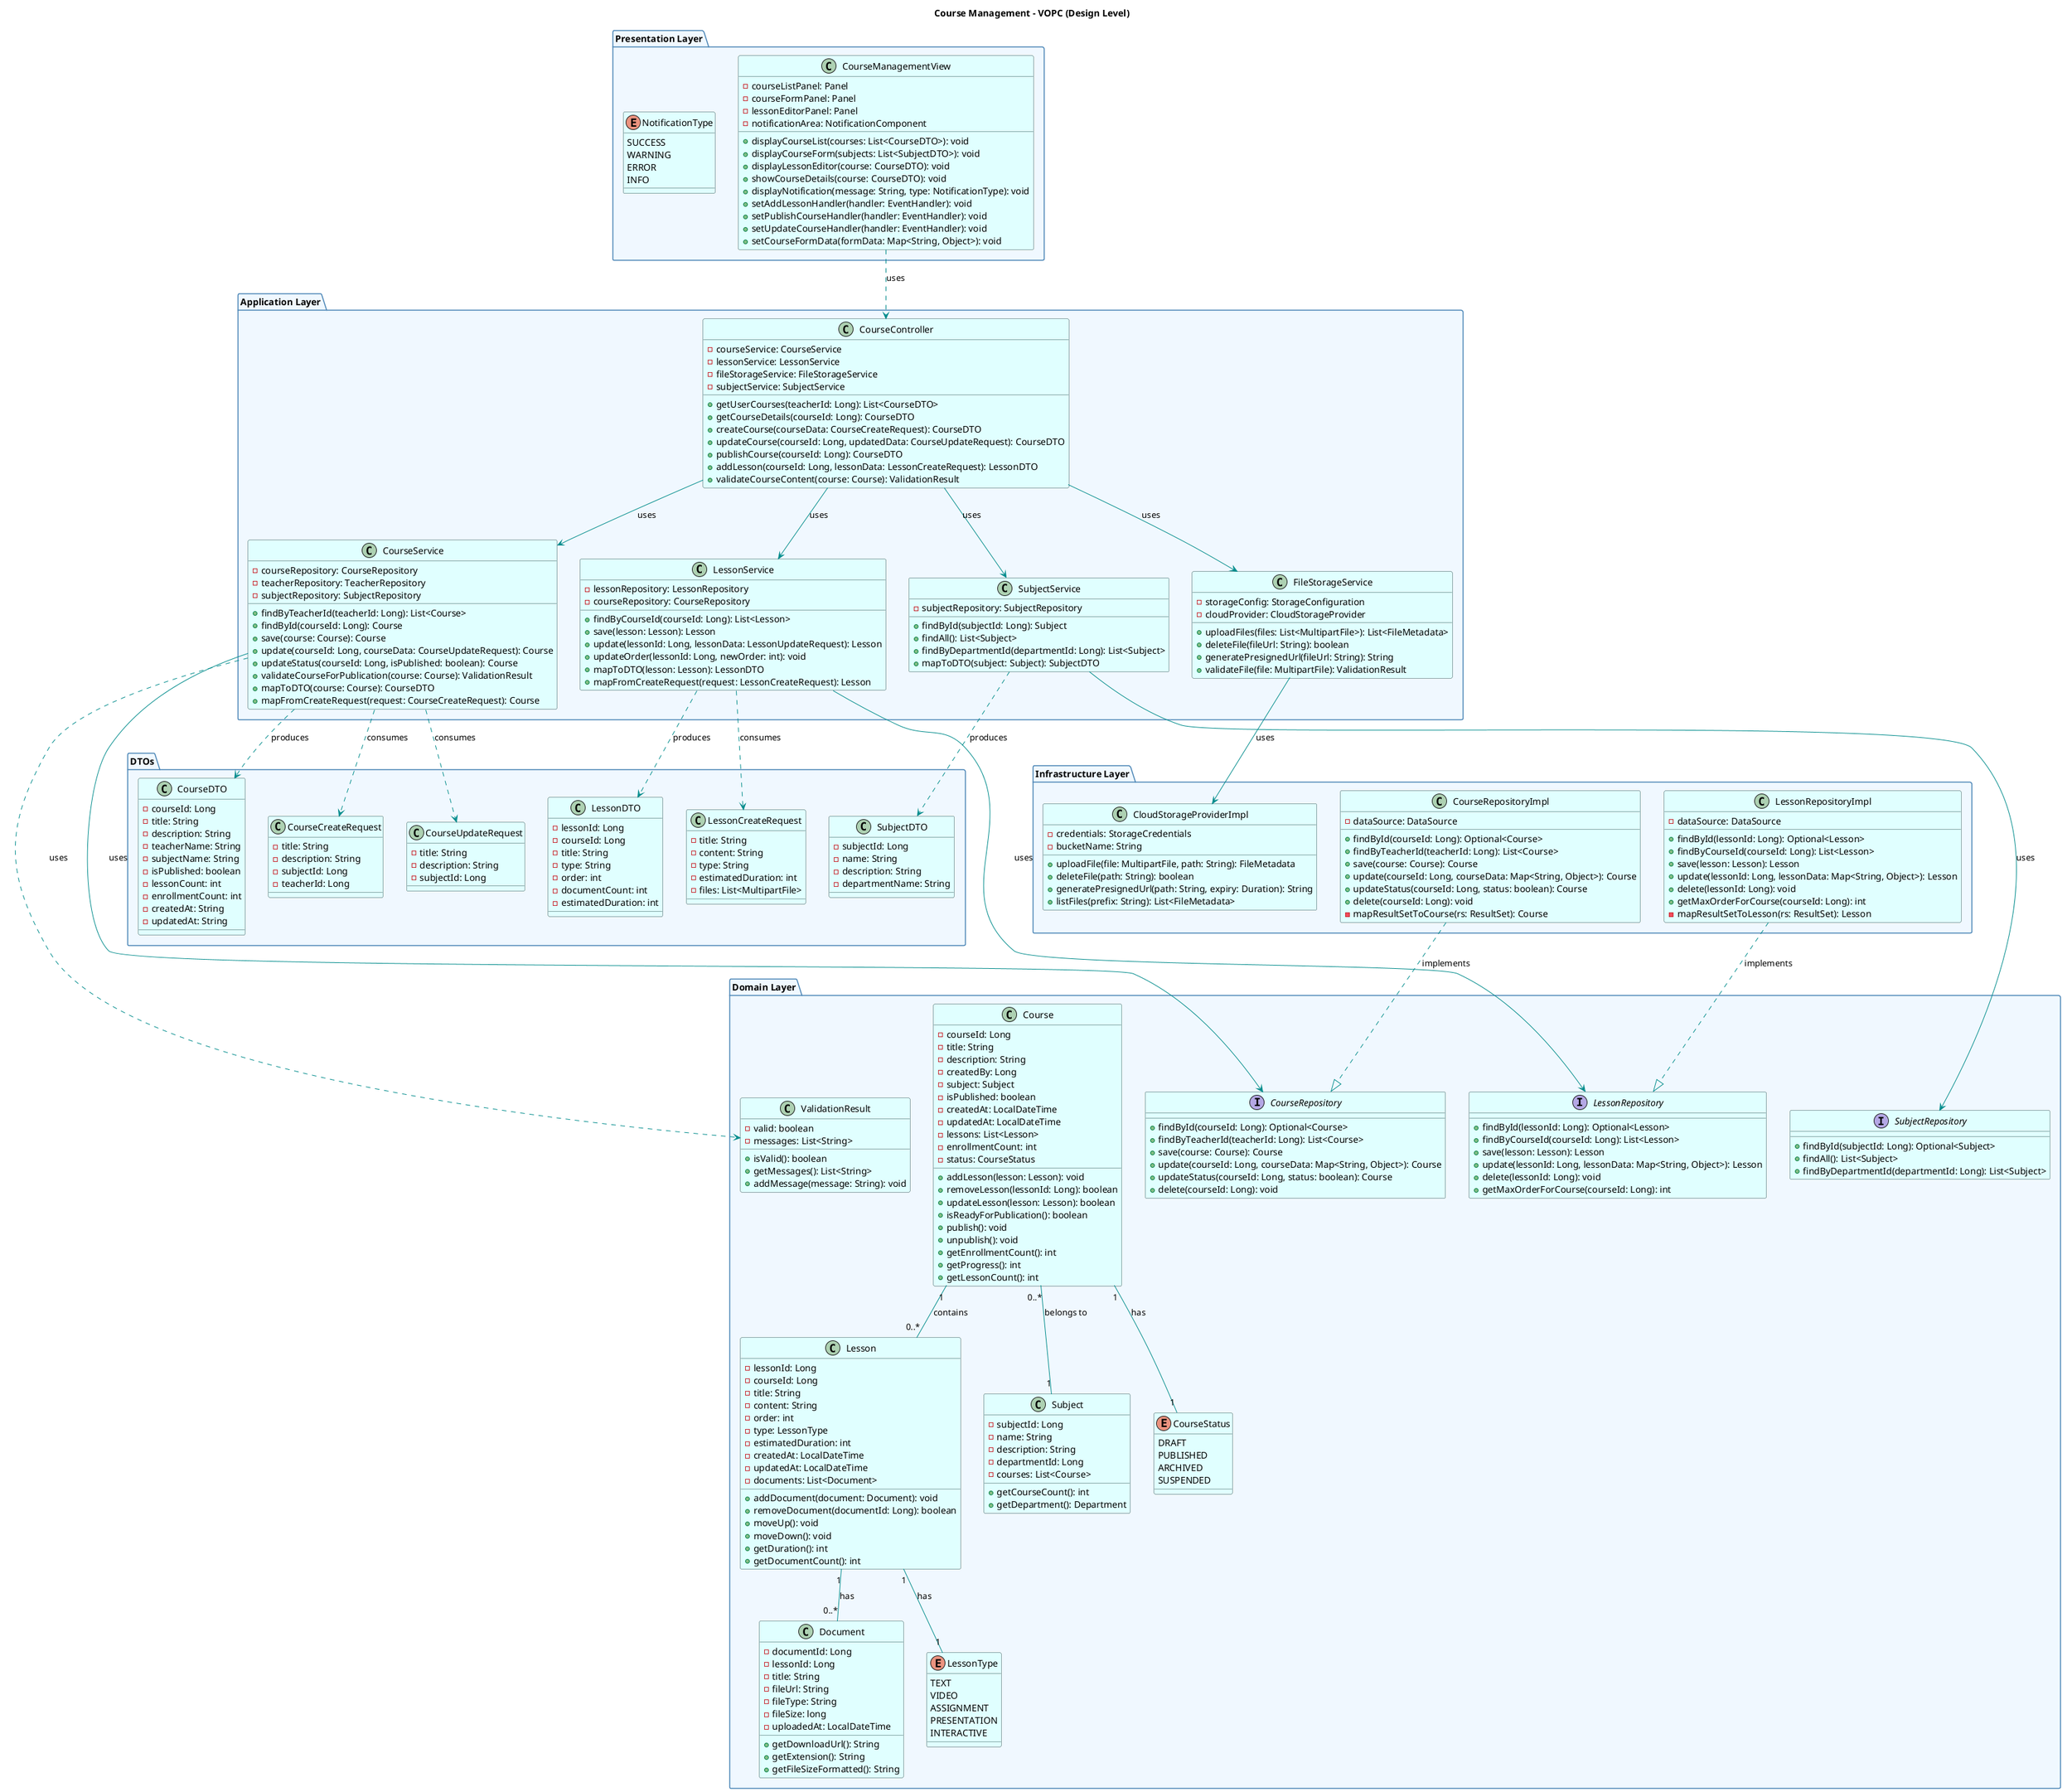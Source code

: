 @startuml
title Course Management - VOPC (Design Level)

skinparam class {
  BackgroundColor LightCyan
  ArrowColor DarkCyan
  BorderColor DarkSlateGray
}

skinparam package {
  BackgroundColor AliceBlue
  BorderColor SteelBlue
}

package "Presentation Layer" {
  class "CourseManagementView" as CMV {
    - courseListPanel: Panel
    - courseFormPanel: Panel
    - lessonEditorPanel: Panel
    - notificationArea: NotificationComponent
    + displayCourseList(courses: List<CourseDTO>): void
    + displayCourseForm(subjects: List<SubjectDTO>): void
    + displayLessonEditor(course: CourseDTO): void
    + showCourseDetails(course: CourseDTO): void
    + displayNotification(message: String, type: NotificationType): void
    + setAddLessonHandler(handler: EventHandler): void
    + setPublishCourseHandler(handler: EventHandler): void
    + setUpdateCourseHandler(handler: EventHandler): void
    + setCourseFormData(formData: Map<String, Object>): void
  }
  
  enum "NotificationType" as NT {
    SUCCESS
    WARNING
    ERROR
    INFO
  }
}

package "Application Layer" {
  class "CourseController" as CC {
    - courseService: CourseService
    - lessonService: LessonService
    - fileStorageService: FileStorageService
    - subjectService: SubjectService
    + getUserCourses(teacherId: Long): List<CourseDTO>
    + getCourseDetails(courseId: Long): CourseDTO
    + createCourse(courseData: CourseCreateRequest): CourseDTO
    + updateCourse(courseId: Long, updatedData: CourseUpdateRequest): CourseDTO
    + publishCourse(courseId: Long): CourseDTO
    + addLesson(courseId: Long, lessonData: LessonCreateRequest): LessonDTO
    + validateCourseContent(course: Course): ValidationResult
  }
  
  class "CourseService" as CS {
    - courseRepository: CourseRepository
    - teacherRepository: TeacherRepository
    - subjectRepository: SubjectRepository
    + findByTeacherId(teacherId: Long): List<Course>
    + findById(courseId: Long): Course
    + save(course: Course): Course
    + update(courseId: Long, courseData: CourseUpdateRequest): Course
    + updateStatus(courseId: Long, isPublished: boolean): Course
    + validateCourseForPublication(course: Course): ValidationResult
    + mapToDTO(course: Course): CourseDTO
    + mapFromCreateRequest(request: CourseCreateRequest): Course
  }
  
  class "LessonService" as LS {
    - lessonRepository: LessonRepository
    - courseRepository: CourseRepository
    + findByCourseId(courseId: Long): List<Lesson>
    + save(lesson: Lesson): Lesson
    + update(lessonId: Long, lessonData: LessonUpdateRequest): Lesson
    + updateOrder(lessonId: Long, newOrder: int): void
    + mapToDTO(lesson: Lesson): LessonDTO
    + mapFromCreateRequest(request: LessonCreateRequest): Lesson
  }
  
  class "FileStorageService" as FSS {
    - storageConfig: StorageConfiguration
    - cloudProvider: CloudStorageProvider
    + uploadFiles(files: List<MultipartFile>): List<FileMetadata>
    + deleteFile(fileUrl: String): boolean
    + generatePresignedUrl(fileUrl: String): String
    + validateFile(file: MultipartFile): ValidationResult
  }
  
  class "SubjectService" as SS {
    - subjectRepository: SubjectRepository
    + findById(subjectId: Long): Subject
    + findAll(): List<Subject>
    + findByDepartmentId(departmentId: Long): List<Subject>
    + mapToDTO(subject: Subject): SubjectDTO
  }
}

package "Domain Layer" {
  interface "CourseRepository" as CR {
    + findById(courseId: Long): Optional<Course>
    + findByTeacherId(teacherId: Long): List<Course>
    + save(course: Course): Course
    + update(courseId: Long, courseData: Map<String, Object>): Course
    + updateStatus(courseId: Long, status: boolean): Course
    + delete(courseId: Long): void
  }
  
  interface "LessonRepository" as LR {
    + findById(lessonId: Long): Optional<Lesson>
    + findByCourseId(courseId: Long): List<Lesson>
    + save(lesson: Lesson): Lesson
    + update(lessonId: Long, lessonData: Map<String, Object>): Lesson
    + delete(lessonId: Long): void
    + getMaxOrderForCourse(courseId: Long): int
  }
  
  interface "SubjectRepository" as SR {
    + findById(subjectId: Long): Optional<Subject>
    + findAll(): List<Subject>
    + findByDepartmentId(departmentId: Long): List<Subject>
  }
  
  class "Course" as C {
    - courseId: Long
    - title: String
    - description: String
    - createdBy: Long
    - subject: Subject
    - isPublished: boolean
    - createdAt: LocalDateTime
    - updatedAt: LocalDateTime
    - lessons: List<Lesson>
    - enrollmentCount: int
    - status: CourseStatus
    + addLesson(lesson: Lesson): void
    + removeLesson(lessonId: Long): boolean
    + updateLesson(lesson: Lesson): boolean
    + isReadyForPublication(): boolean
    + publish(): void
    + unpublish(): void
    + getEnrollmentCount(): int
    + getProgress(): int
    + getLessonCount(): int
  }
  
  class "Lesson" as L {
    - lessonId: Long
    - courseId: Long
    - title: String
    - content: String
    - order: int
    - type: LessonType
    - estimatedDuration: int
    - createdAt: LocalDateTime
    - updatedAt: LocalDateTime
    - documents: List<Document>
    + addDocument(document: Document): void
    + removeDocument(documentId: Long): boolean
    + moveUp(): void
    + moveDown(): void
    + getDuration(): int
    + getDocumentCount(): int
  }
  
  class "Document" as D {
    - documentId: Long
    - lessonId: Long
    - title: String
    - fileUrl: String
    - fileType: String
    - fileSize: long
    - uploadedAt: LocalDateTime
    + getDownloadUrl(): String
    + getExtension(): String
    + getFileSizeFormatted(): String
  }
  
  class "Subject" as S {
    - subjectId: Long
    - name: String
    - description: String
    - departmentId: Long
    - courses: List<Course>
    + getCourseCount(): int
    + getDepartment(): Department
  }
  
  enum "LessonType" as LT {
    TEXT
    VIDEO
    ASSIGNMENT
    PRESENTATION
    INTERACTIVE
  }
  
  enum "CourseStatus" as CST {
    DRAFT
    PUBLISHED
    ARCHIVED
    SUSPENDED
  }
  
  class "ValidationResult" as VR {
    - valid: boolean
    - messages: List<String>
    + isValid(): boolean
    + getMessages(): List<String>
    + addMessage(message: String): void
  }
}

package "Infrastructure Layer" {
  class "CourseRepositoryImpl" as CRI {
    - dataSource: DataSource
    + findById(courseId: Long): Optional<Course>
    + findByTeacherId(teacherId: Long): List<Course>
    + save(course: Course): Course
    + update(courseId: Long, courseData: Map<String, Object>): Course
    + updateStatus(courseId: Long, status: boolean): Course
    + delete(courseId: Long): void
    - mapResultSetToCourse(rs: ResultSet): Course
  }
  
  class "LessonRepositoryImpl" as LRI {
    - dataSource: DataSource
    + findById(lessonId: Long): Optional<Lesson>
    + findByCourseId(courseId: Long): List<Lesson>
    + save(lesson: Lesson): Lesson
    + update(lessonId: Long, lessonData: Map<String, Object>): Lesson
    + delete(lessonId: Long): void
    + getMaxOrderForCourse(courseId: Long): int
    - mapResultSetToLesson(rs: ResultSet): Lesson
  }
  
  class "CloudStorageProviderImpl" as CSPI {
    - credentials: StorageCredentials
    - bucketName: String
    + uploadFile(file: MultipartFile, path: String): FileMetadata
    + deleteFile(path: String): boolean
    + generatePresignedUrl(path: String, expiry: Duration): String
    + listFiles(prefix: String): List<FileMetadata>
  }
}

' DTOs
package "DTOs" {
  class "CourseDTO" as CDTO {
    - courseId: Long
    - title: String
    - description: String
    - teacherName: String
    - subjectName: String
    - isPublished: boolean
    - lessonCount: int
    - enrollmentCount: int
    - createdAt: String
    - updatedAt: String
  }
  
  class "LessonDTO" as LDTO {
    - lessonId: Long
    - courseId: Long
    - title: String
    - type: String
    - order: int
    - documentCount: int
    - estimatedDuration: int
  }
  
  class "SubjectDTO" as SDTO {
    - subjectId: Long
    - name: String
    - description: String
    - departmentName: String
  }
  
  class "CourseCreateRequest" as CCR {
    - title: String
    - description: String
    - subjectId: Long
    - teacherId: Long
  }
  
  class "CourseUpdateRequest" as CUR {
    - title: String
    - description: String
    - subjectId: Long
  }
  
  class "LessonCreateRequest" as LCR {
    - title: String
    - content: String
    - type: String
    - estimatedDuration: int
    - files: List<MultipartFile>
  }
}

' Relationships
CMV ..> CC : uses
CC --> CS : uses
CC --> LS : uses
CC --> FSS : uses
CC --> SS : uses
CS --> CR : uses
LS --> LR : uses
SS --> SR : uses
CS ..> CDTO : produces
LS ..> LDTO : produces
SS ..> SDTO : produces
CS ..> CCR : consumes
CS ..> CUR : consumes
LS ..> LCR : consumes
FSS --> CSPI : uses
CRI ..|> CR : implements
LRI ..|> LR : implements
C "1" -- "0..*" L : contains
C "0..*" -- "1" S : belongs to
L "1" -- "0..*" D : has
C "1" -- "1" CST : has
L "1" -- "1" LT : has
CS ..> VR : uses

@enduml 